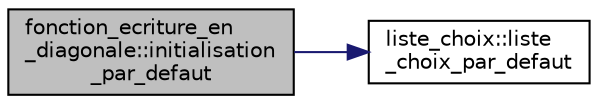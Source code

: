 digraph "fonction_ecriture_en_diagonale::initialisation_par_defaut"
{
  edge [fontname="Helvetica",fontsize="10",labelfontname="Helvetica",labelfontsize="10"];
  node [fontname="Helvetica",fontsize="10",shape=record];
  rankdir="LR";
  Node77 [label="fonction_ecriture_en\l_diagonale::initialisation\l_par_defaut",height=0.2,width=0.4,color="black", fillcolor="grey75", style="filled", fontcolor="black"];
  Node77 -> Node78 [color="midnightblue",fontsize="10",style="solid",fontname="Helvetica"];
  Node78 [label="liste_choix::liste\l_choix_par_defaut",height=0.2,width=0.4,color="black", fillcolor="white", style="filled",URL="$classliste__choix.html#ac66a134a7155029c871f2b99ebcfd9f0",tooltip="Accesseurs de la liste de liste_choix par défaut. "];
}
